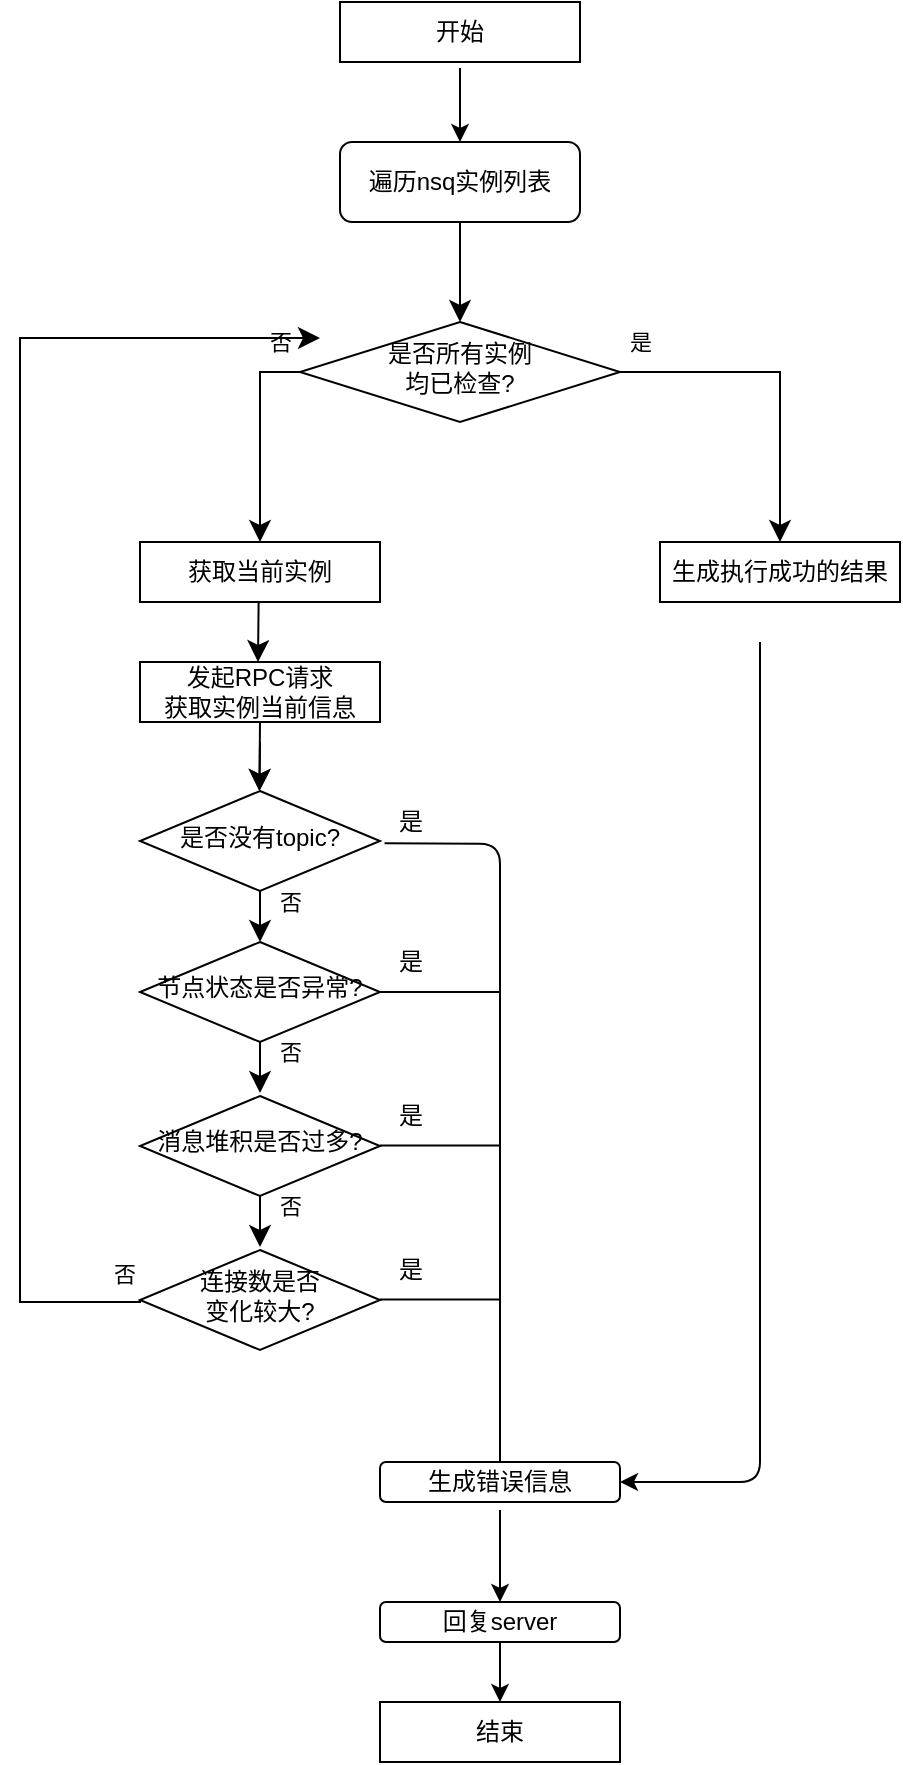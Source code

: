 <mxfile version="14.6.13" type="github"><diagram id="C5RBs43oDa-KdzZeNtuy" name="Page-1"><mxGraphModel dx="1548" dy="416" grid="1" gridSize="10" guides="1" tooltips="1" connect="1" arrows="1" fold="1" page="1" pageScale="1" pageWidth="827" pageHeight="1169" math="0" shadow="0"><root><mxCell id="WIyWlLk6GJQsqaUBKTNV-0"/><mxCell id="WIyWlLk6GJQsqaUBKTNV-1" parent="WIyWlLk6GJQsqaUBKTNV-0"/><mxCell id="WIyWlLk6GJQsqaUBKTNV-2" value="" style="rounded=0;html=1;jettySize=auto;orthogonalLoop=1;fontSize=11;endArrow=classic;endFill=1;endSize=8;strokeWidth=1;shadow=0;labelBackgroundColor=none;edgeStyle=orthogonalEdgeStyle;" parent="WIyWlLk6GJQsqaUBKTNV-1" source="WIyWlLk6GJQsqaUBKTNV-3" target="WIyWlLk6GJQsqaUBKTNV-6" edge="1"><mxGeometry relative="1" as="geometry"/></mxCell><mxCell id="WIyWlLk6GJQsqaUBKTNV-3" value="遍历nsq实例列表" style="rounded=1;whiteSpace=wrap;html=1;fontSize=12;glass=0;strokeWidth=1;shadow=0;" parent="WIyWlLk6GJQsqaUBKTNV-1" vertex="1"><mxGeometry x="160" y="80" width="120" height="40" as="geometry"/></mxCell><mxCell id="WIyWlLk6GJQsqaUBKTNV-4" value="否" style="rounded=0;html=1;jettySize=auto;orthogonalLoop=1;fontSize=11;endArrow=classic;endFill=1;endSize=8;strokeWidth=1;shadow=0;labelBackgroundColor=none;edgeStyle=orthogonalEdgeStyle;exitX=0;exitY=0.5;exitDx=0;exitDy=0;" parent="WIyWlLk6GJQsqaUBKTNV-1" source="WIyWlLk6GJQsqaUBKTNV-6" edge="1"><mxGeometry x="-0.81" y="-15" relative="1" as="geometry"><mxPoint as="offset"/><mxPoint x="120" y="240" as="sourcePoint"/><mxPoint x="120" y="280" as="targetPoint"/></mxGeometry></mxCell><mxCell id="WIyWlLk6GJQsqaUBKTNV-5" value="是" style="edgeStyle=orthogonalEdgeStyle;rounded=0;html=1;jettySize=auto;orthogonalLoop=1;fontSize=11;endArrow=classic;endFill=1;endSize=8;strokeWidth=1;shadow=0;labelBackgroundColor=none;entryX=0.5;entryY=0;entryDx=0;entryDy=0;" parent="WIyWlLk6GJQsqaUBKTNV-1" source="WIyWlLk6GJQsqaUBKTNV-6" target="MfxYUc8zOfT5m0aMHdfd-27" edge="1"><mxGeometry x="-0.878" y="15" relative="1" as="geometry"><mxPoint as="offset"/><mxPoint x="380" y="510" as="targetPoint"/></mxGeometry></mxCell><mxCell id="WIyWlLk6GJQsqaUBKTNV-6" value="是否所有实例&lt;br&gt;均已检查?" style="rhombus;whiteSpace=wrap;html=1;shadow=0;fontFamily=Helvetica;fontSize=12;align=center;strokeWidth=1;spacing=6;spacingTop=-4;" parent="WIyWlLk6GJQsqaUBKTNV-1" vertex="1"><mxGeometry x="140" y="170" width="160" height="50" as="geometry"/></mxCell><mxCell id="MfxYUc8zOfT5m0aMHdfd-0" value="获取当前实例" style="rounded=0;whiteSpace=wrap;html=1;" parent="WIyWlLk6GJQsqaUBKTNV-1" vertex="1"><mxGeometry x="60" y="280" width="120" height="30" as="geometry"/></mxCell><mxCell id="MfxYUc8zOfT5m0aMHdfd-3" value="" style="rounded=0;html=1;jettySize=auto;orthogonalLoop=1;fontSize=11;endArrow=classic;endFill=1;endSize=8;strokeWidth=1;shadow=0;labelBackgroundColor=none;edgeStyle=orthogonalEdgeStyle;" parent="WIyWlLk6GJQsqaUBKTNV-1" edge="1"><mxGeometry relative="1" as="geometry"><mxPoint x="119.31" y="310" as="sourcePoint"/><mxPoint x="119" y="340" as="targetPoint"/></mxGeometry></mxCell><mxCell id="MfxYUc8zOfT5m0aMHdfd-6" value="发起RPC请求&lt;br&gt;获取实例当前信息" style="rounded=0;whiteSpace=wrap;html=1;" parent="WIyWlLk6GJQsqaUBKTNV-1" vertex="1"><mxGeometry x="60" y="340" width="120" height="30" as="geometry"/></mxCell><mxCell id="MfxYUc8zOfT5m0aMHdfd-9" value="是否没有topic?" style="rhombus;whiteSpace=wrap;html=1;shadow=0;fontFamily=Helvetica;fontSize=12;align=center;strokeWidth=1;spacing=6;spacingTop=-4;" parent="WIyWlLk6GJQsqaUBKTNV-1" vertex="1"><mxGeometry x="60" y="404.5" width="120" height="50" as="geometry"/></mxCell><mxCell id="MfxYUc8zOfT5m0aMHdfd-10" value="" style="rounded=0;html=1;jettySize=auto;orthogonalLoop=1;fontSize=11;endArrow=classic;endFill=1;endSize=8;strokeWidth=1;shadow=0;labelBackgroundColor=none;edgeStyle=orthogonalEdgeStyle;" parent="WIyWlLk6GJQsqaUBKTNV-1" edge="1"><mxGeometry relative="1" as="geometry"><mxPoint x="120" y="380" as="sourcePoint"/><mxPoint x="119.71" y="404.5" as="targetPoint"/></mxGeometry></mxCell><mxCell id="MfxYUc8zOfT5m0aMHdfd-12" value="否" style="edgeStyle=orthogonalEdgeStyle;rounded=0;html=1;jettySize=auto;orthogonalLoop=1;fontSize=11;endArrow=classic;endFill=1;endSize=8;strokeWidth=1;shadow=0;labelBackgroundColor=none;exitX=0.5;exitY=1;exitDx=0;exitDy=0;" parent="WIyWlLk6GJQsqaUBKTNV-1" source="MfxYUc8zOfT5m0aMHdfd-9" edge="1"><mxGeometry x="-0.6" y="15" relative="1" as="geometry"><mxPoint as="offset"/><mxPoint x="180" y="765" as="sourcePoint"/><mxPoint x="120" y="480" as="targetPoint"/></mxGeometry></mxCell><mxCell id="MfxYUc8zOfT5m0aMHdfd-13" value="生成错误信息" style="rounded=1;whiteSpace=wrap;html=1;fontSize=12;glass=0;strokeWidth=1;shadow=0;" parent="WIyWlLk6GJQsqaUBKTNV-1" vertex="1"><mxGeometry x="180" y="740" width="120" height="20" as="geometry"/></mxCell><mxCell id="MfxYUc8zOfT5m0aMHdfd-19" value="" style="endArrow=classic;html=1;exitX=0.5;exitY=1;exitDx=0;exitDy=0;" parent="WIyWlLk6GJQsqaUBKTNV-1" edge="1"><mxGeometry width="50" height="50" relative="1" as="geometry"><mxPoint x="370" y="330" as="sourcePoint"/><mxPoint x="300" y="750" as="targetPoint"/><Array as="points"><mxPoint x="370" y="750"/></Array></mxGeometry></mxCell><mxCell id="MfxYUc8zOfT5m0aMHdfd-20" value="" style="endArrow=classic;html=1;entryX=0.5;entryY=0;entryDx=0;entryDy=0;" parent="WIyWlLk6GJQsqaUBKTNV-1" target="MfxYUc8zOfT5m0aMHdfd-21" edge="1"><mxGeometry width="50" height="50" relative="1" as="geometry"><mxPoint x="240" y="764" as="sourcePoint"/><mxPoint x="180" y="820" as="targetPoint"/><Array as="points"><mxPoint x="240" y="780"/></Array></mxGeometry></mxCell><mxCell id="MfxYUc8zOfT5m0aMHdfd-21" value="回复server" style="rounded=1;whiteSpace=wrap;html=1;fontSize=12;glass=0;strokeWidth=1;shadow=0;" parent="WIyWlLk6GJQsqaUBKTNV-1" vertex="1"><mxGeometry x="180" y="810" width="120" height="20" as="geometry"/></mxCell><mxCell id="MfxYUc8zOfT5m0aMHdfd-27" value="生成执行成功的结果" style="rounded=0;whiteSpace=wrap;html=1;" parent="WIyWlLk6GJQsqaUBKTNV-1" vertex="1"><mxGeometry x="320" y="280" width="120" height="30" as="geometry"/></mxCell><mxCell id="MfxYUc8zOfT5m0aMHdfd-28" value="" style="endArrow=classic;html=1;exitX=0.5;exitY=1;exitDx=0;exitDy=0;" parent="WIyWlLk6GJQsqaUBKTNV-1" source="MfxYUc8zOfT5m0aMHdfd-21" edge="1"><mxGeometry width="50" height="50" relative="1" as="geometry"><mxPoint x="220" y="930" as="sourcePoint"/><mxPoint x="240" y="860" as="targetPoint"/></mxGeometry></mxCell><mxCell id="MfxYUc8zOfT5m0aMHdfd-29" value="结束" style="rounded=0;whiteSpace=wrap;html=1;" parent="WIyWlLk6GJQsqaUBKTNV-1" vertex="1"><mxGeometry x="180" y="860" width="120" height="30" as="geometry"/></mxCell><mxCell id="MfxYUc8zOfT5m0aMHdfd-30" value="开始" style="rounded=0;whiteSpace=wrap;html=1;" parent="WIyWlLk6GJQsqaUBKTNV-1" vertex="1"><mxGeometry x="160" y="10" width="120" height="30" as="geometry"/></mxCell><mxCell id="MfxYUc8zOfT5m0aMHdfd-31" value="" style="endArrow=classic;html=1;" parent="WIyWlLk6GJQsqaUBKTNV-1" edge="1"><mxGeometry width="50" height="50" relative="1" as="geometry"><mxPoint x="220" y="43" as="sourcePoint"/><mxPoint x="220" y="80" as="targetPoint"/></mxGeometry></mxCell><mxCell id="h4HgqZ1DdEqafHkiH3Wq-0" value="" style="rounded=0;html=1;jettySize=auto;orthogonalLoop=1;fontSize=11;endArrow=classic;endFill=1;endSize=8;strokeWidth=1;shadow=0;labelBackgroundColor=none;edgeStyle=orthogonalEdgeStyle;" edge="1" parent="WIyWlLk6GJQsqaUBKTNV-1"><mxGeometry relative="1" as="geometry"><mxPoint x="120" y="370" as="sourcePoint"/><mxPoint x="119.71" y="404.5" as="targetPoint"/></mxGeometry></mxCell><mxCell id="h4HgqZ1DdEqafHkiH3Wq-1" value="是" style="text;html=1;align=center;verticalAlign=middle;resizable=0;points=[];autosize=1;strokeColor=none;" vertex="1" parent="WIyWlLk6GJQsqaUBKTNV-1"><mxGeometry x="180" y="410" width="30" height="20" as="geometry"/></mxCell><mxCell id="h4HgqZ1DdEqafHkiH3Wq-2" value="节点状态是否异常?" style="rhombus;whiteSpace=wrap;html=1;shadow=0;fontFamily=Helvetica;fontSize=12;align=center;strokeWidth=1;spacing=6;spacingTop=-4;" vertex="1" parent="WIyWlLk6GJQsqaUBKTNV-1"><mxGeometry x="60" y="480" width="120" height="50" as="geometry"/></mxCell><mxCell id="h4HgqZ1DdEqafHkiH3Wq-3" value="否" style="edgeStyle=orthogonalEdgeStyle;rounded=0;html=1;jettySize=auto;orthogonalLoop=1;fontSize=11;endArrow=classic;endFill=1;endSize=8;strokeWidth=1;shadow=0;labelBackgroundColor=none;exitX=0.5;exitY=1;exitDx=0;exitDy=0;" edge="1" parent="WIyWlLk6GJQsqaUBKTNV-1" source="h4HgqZ1DdEqafHkiH3Wq-2"><mxGeometry x="-0.6" y="15" relative="1" as="geometry"><mxPoint as="offset"/><mxPoint x="180" y="840.5" as="sourcePoint"/><mxPoint x="120" y="555.5" as="targetPoint"/></mxGeometry></mxCell><mxCell id="h4HgqZ1DdEqafHkiH3Wq-6" value="消息堆积是否过多?" style="rhombus;whiteSpace=wrap;html=1;shadow=0;fontFamily=Helvetica;fontSize=12;align=center;strokeWidth=1;spacing=6;spacingTop=-4;" vertex="1" parent="WIyWlLk6GJQsqaUBKTNV-1"><mxGeometry x="60" y="557" width="120" height="50" as="geometry"/></mxCell><mxCell id="h4HgqZ1DdEqafHkiH3Wq-7" value="否" style="edgeStyle=orthogonalEdgeStyle;rounded=0;html=1;jettySize=auto;orthogonalLoop=1;fontSize=11;endArrow=classic;endFill=1;endSize=8;strokeWidth=1;shadow=0;labelBackgroundColor=none;exitX=0;exitY=0.5;exitDx=0;exitDy=0;" edge="1" parent="WIyWlLk6GJQsqaUBKTNV-1" source="h4HgqZ1DdEqafHkiH3Wq-18"><mxGeometry x="-0.974" y="-14" relative="1" as="geometry"><mxPoint as="offset"/><mxPoint x="60" y="662" as="sourcePoint"/><mxPoint x="150" y="178" as="targetPoint"/><Array as="points"><mxPoint y="660"/><mxPoint y="178"/></Array></mxGeometry></mxCell><mxCell id="h4HgqZ1DdEqafHkiH3Wq-10" value="是" style="text;html=1;align=center;verticalAlign=middle;resizable=0;points=[];autosize=1;strokeColor=none;" vertex="1" parent="WIyWlLk6GJQsqaUBKTNV-1"><mxGeometry x="180" y="480" width="30" height="20" as="geometry"/></mxCell><mxCell id="h4HgqZ1DdEqafHkiH3Wq-11" value="是" style="text;html=1;align=center;verticalAlign=middle;resizable=0;points=[];autosize=1;strokeColor=none;" vertex="1" parent="WIyWlLk6GJQsqaUBKTNV-1"><mxGeometry x="180" y="557" width="30" height="20" as="geometry"/></mxCell><mxCell id="h4HgqZ1DdEqafHkiH3Wq-13" value="" style="endArrow=none;html=1;exitX=0.076;exitY=1.029;exitDx=0;exitDy=0;exitPerimeter=0;entryX=0.5;entryY=0;entryDx=0;entryDy=0;" edge="1" parent="WIyWlLk6GJQsqaUBKTNV-1" source="h4HgqZ1DdEqafHkiH3Wq-1" target="MfxYUc8zOfT5m0aMHdfd-13"><mxGeometry width="50" height="50" relative="1" as="geometry"><mxPoint x="220" y="470" as="sourcePoint"/><mxPoint x="240" y="644.571" as="targetPoint"/><Array as="points"><mxPoint x="240" y="431"/></Array></mxGeometry></mxCell><mxCell id="h4HgqZ1DdEqafHkiH3Wq-14" value="" style="endArrow=none;html=1;" edge="1" parent="WIyWlLk6GJQsqaUBKTNV-1"><mxGeometry width="50" height="50" relative="1" as="geometry"><mxPoint x="180" y="505" as="sourcePoint"/><mxPoint x="240" y="505" as="targetPoint"/></mxGeometry></mxCell><mxCell id="h4HgqZ1DdEqafHkiH3Wq-15" value="" style="endArrow=none;html=1;" edge="1" parent="WIyWlLk6GJQsqaUBKTNV-1"><mxGeometry width="50" height="50" relative="1" as="geometry"><mxPoint x="180" y="581.71" as="sourcePoint"/><mxPoint x="240" y="581.71" as="targetPoint"/></mxGeometry></mxCell><mxCell id="h4HgqZ1DdEqafHkiH3Wq-17" value="否" style="edgeStyle=orthogonalEdgeStyle;rounded=0;html=1;jettySize=auto;orthogonalLoop=1;fontSize=11;endArrow=classic;endFill=1;endSize=8;strokeWidth=1;shadow=0;labelBackgroundColor=none;exitX=0.5;exitY=1;exitDx=0;exitDy=0;" edge="1" parent="WIyWlLk6GJQsqaUBKTNV-1"><mxGeometry x="-0.6" y="15" relative="1" as="geometry"><mxPoint as="offset"/><mxPoint x="120" y="607.0" as="sourcePoint"/><mxPoint x="120" y="632.5" as="targetPoint"/></mxGeometry></mxCell><mxCell id="h4HgqZ1DdEqafHkiH3Wq-18" value="连接数是否&lt;br&gt;变化较大?" style="rhombus;whiteSpace=wrap;html=1;shadow=0;fontFamily=Helvetica;fontSize=12;align=center;strokeWidth=1;spacing=6;spacingTop=-4;" vertex="1" parent="WIyWlLk6GJQsqaUBKTNV-1"><mxGeometry x="60" y="634" width="120" height="50" as="geometry"/></mxCell><mxCell id="h4HgqZ1DdEqafHkiH3Wq-19" value="是" style="text;html=1;align=center;verticalAlign=middle;resizable=0;points=[];autosize=1;strokeColor=none;" vertex="1" parent="WIyWlLk6GJQsqaUBKTNV-1"><mxGeometry x="180" y="634" width="30" height="20" as="geometry"/></mxCell><mxCell id="h4HgqZ1DdEqafHkiH3Wq-20" value="" style="endArrow=none;html=1;" edge="1" parent="WIyWlLk6GJQsqaUBKTNV-1"><mxGeometry width="50" height="50" relative="1" as="geometry"><mxPoint x="180" y="658.71" as="sourcePoint"/><mxPoint x="240" y="658.71" as="targetPoint"/></mxGeometry></mxCell></root></mxGraphModel></diagram></mxfile>